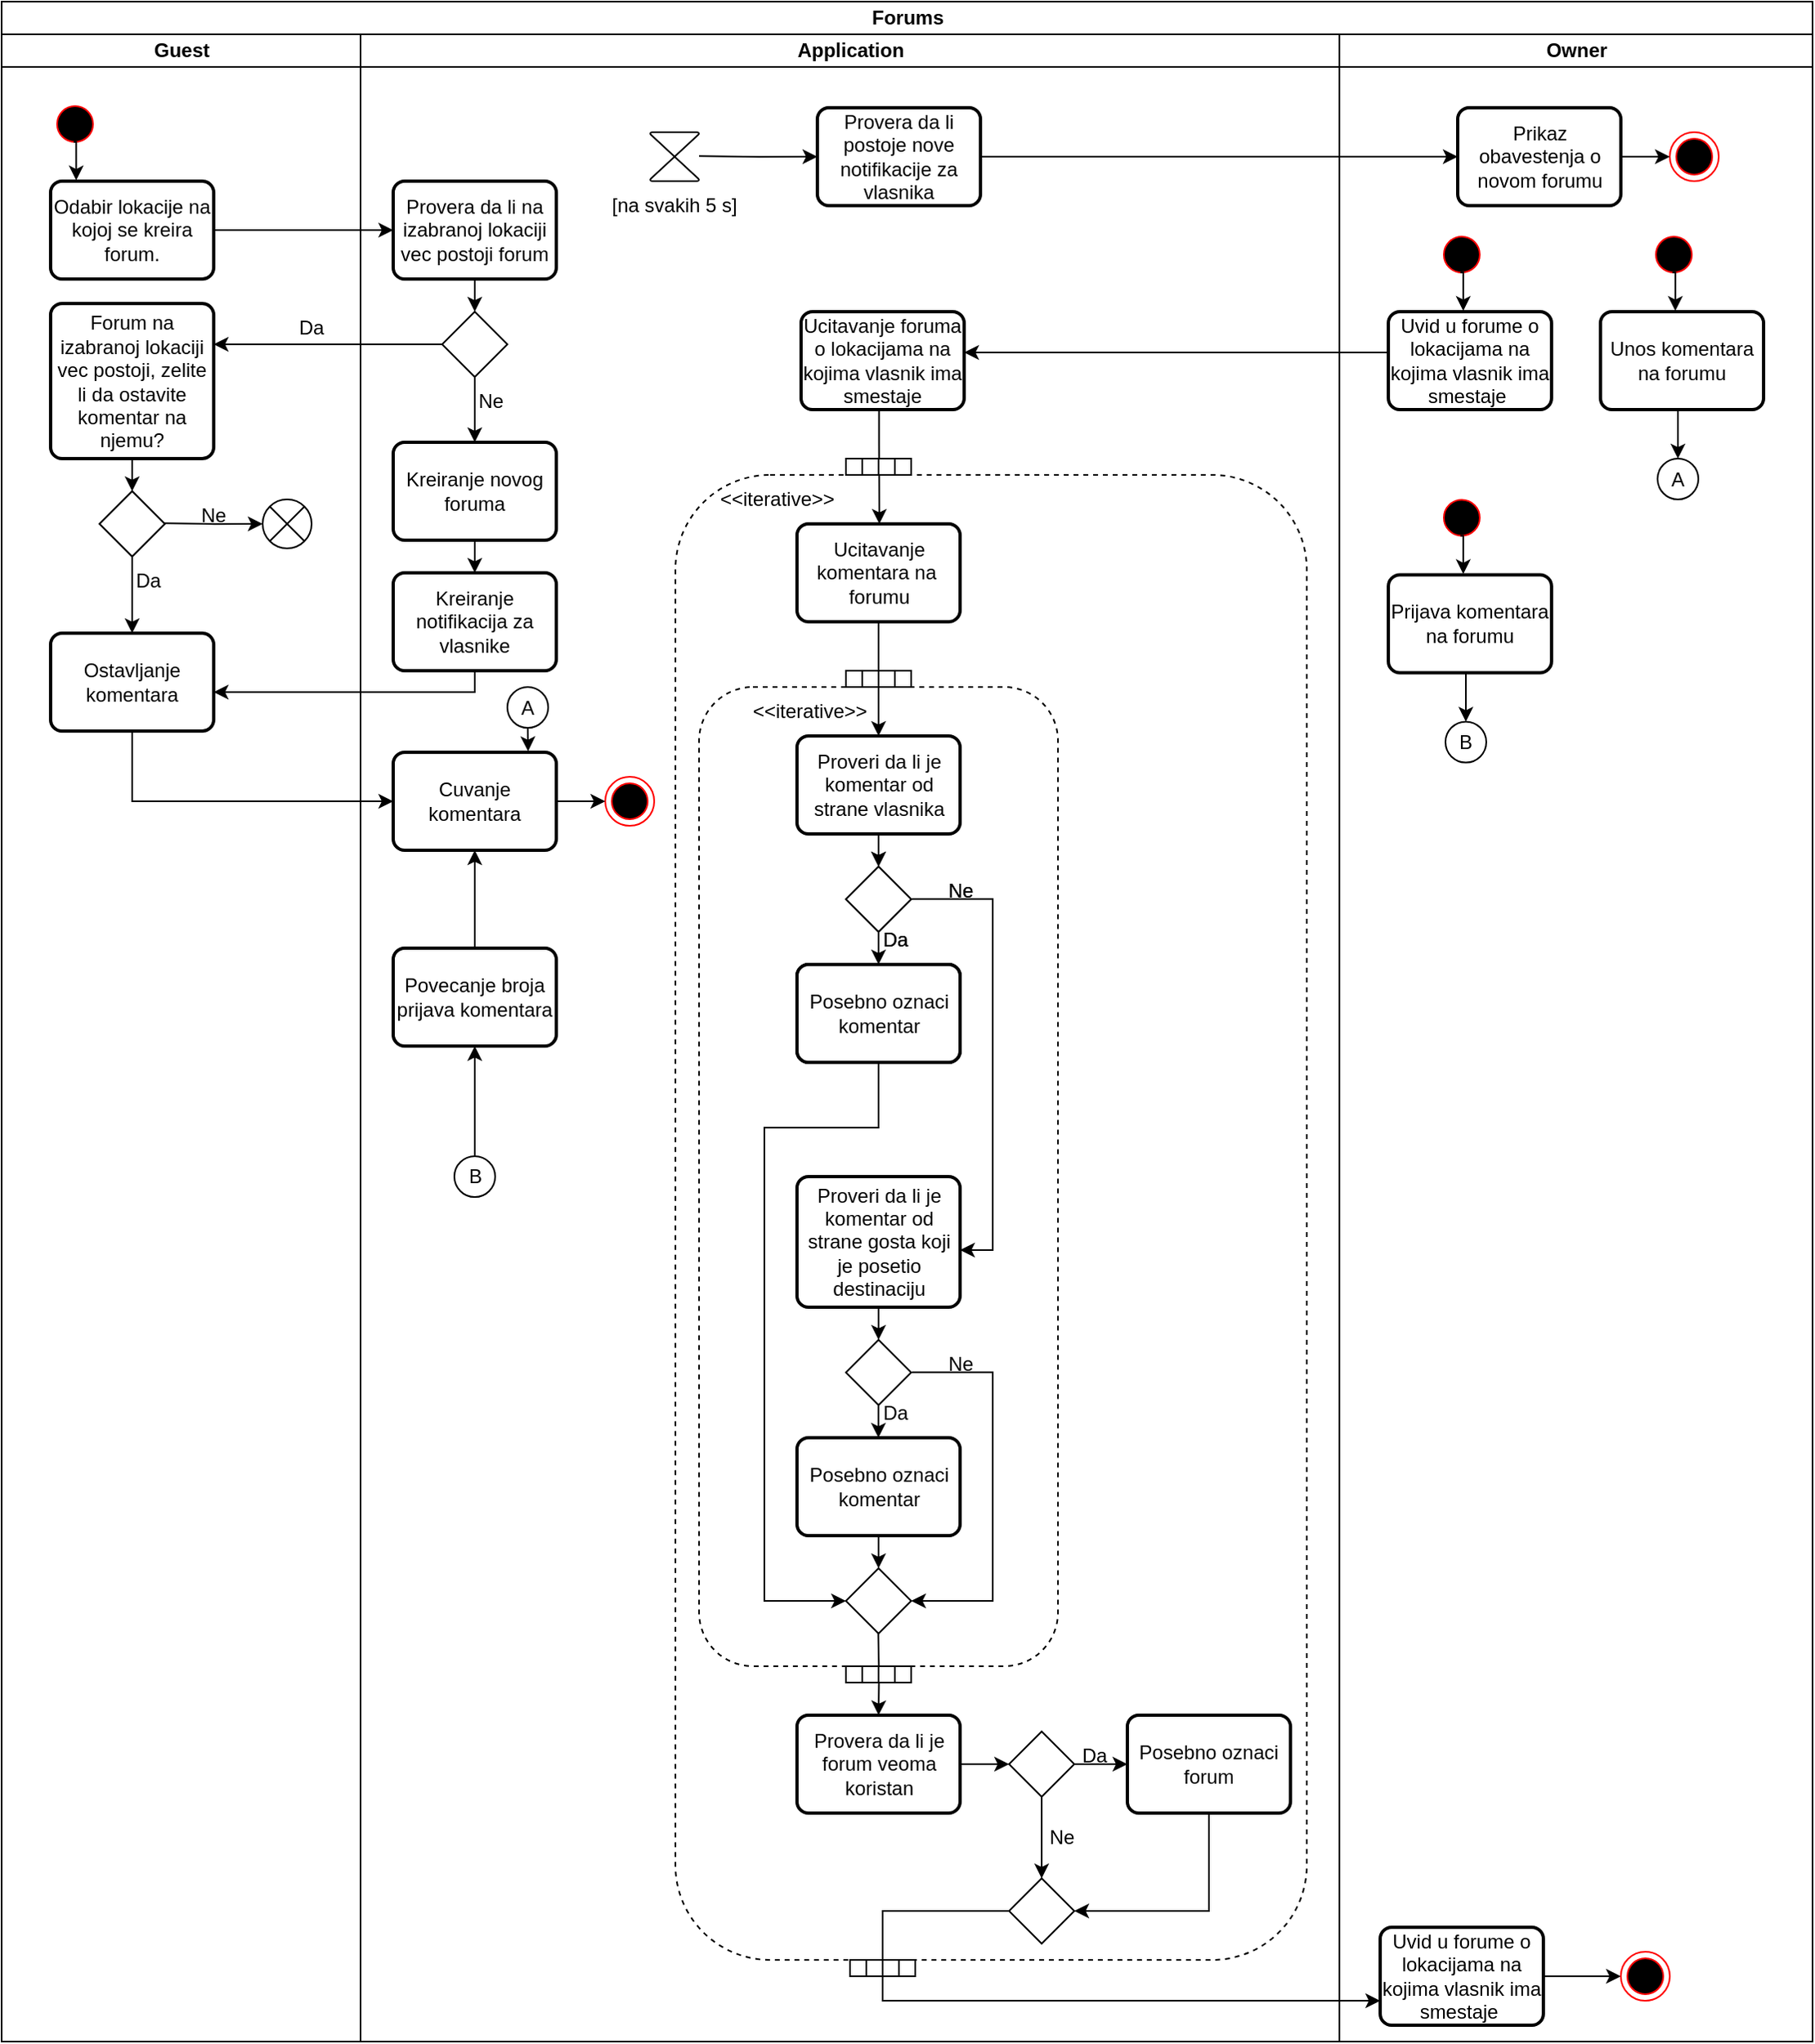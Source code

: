 <mxfile version="21.2.8" type="device">
  <diagram id="prtHgNgQTEPvFCAcTncT" name="Page-1">
    <mxGraphModel dx="1305" dy="2158" grid="1" gridSize="10" guides="1" tooltips="1" connect="1" arrows="1" fold="1" page="1" pageScale="1" pageWidth="827" pageHeight="1169" math="0" shadow="0">
      <root>
        <mxCell id="0" />
        <mxCell id="1" parent="0" />
        <mxCell id="wQNE3chJPY6VE4QEGNj3-3" value="Forums" style="swimlane;childLayout=stackLayout;resizeParent=1;resizeParentMax=0;startSize=20;html=1;" vertex="1" parent="1">
          <mxGeometry x="280" y="-640" width="1110" height="1250" as="geometry" />
        </mxCell>
        <mxCell id="wQNE3chJPY6VE4QEGNj3-4" value="Guest" style="swimlane;startSize=20;html=1;" vertex="1" parent="wQNE3chJPY6VE4QEGNj3-3">
          <mxGeometry y="20" width="220" height="1230" as="geometry" />
        </mxCell>
        <mxCell id="wQNE3chJPY6VE4QEGNj3-7" value="Odabir lokacije na kojoj se kreira forum." style="rounded=1;whiteSpace=wrap;html=1;absoluteArcSize=1;arcSize=14;strokeWidth=2;" vertex="1" parent="wQNE3chJPY6VE4QEGNj3-4">
          <mxGeometry x="30" y="90" width="100" height="60" as="geometry" />
        </mxCell>
        <mxCell id="wQNE3chJPY6VE4QEGNj3-9" value="" style="ellipse;html=1;shape=startState;fillColor=#000000;strokeColor=#ff0000;" vertex="1" parent="wQNE3chJPY6VE4QEGNj3-4">
          <mxGeometry x="30" y="40" width="30" height="30" as="geometry" />
        </mxCell>
        <mxCell id="wQNE3chJPY6VE4QEGNj3-10" value="" style="edgeStyle=orthogonalEdgeStyle;rounded=0;orthogonalLoop=1;jettySize=auto;html=1;endArrow=classic;endFill=1;exitX=0.472;exitY=0.868;exitDx=0;exitDy=0;exitPerimeter=0;entryX=0.157;entryY=-0.008;entryDx=0;entryDy=0;entryPerimeter=0;" edge="1" parent="wQNE3chJPY6VE4QEGNj3-4" source="wQNE3chJPY6VE4QEGNj3-9" target="wQNE3chJPY6VE4QEGNj3-7">
          <mxGeometry relative="1" as="geometry">
            <mxPoint x="50" y="69.53" as="sourcePoint" />
            <mxPoint x="-50" y="-30.47" as="targetPoint" />
          </mxGeometry>
        </mxCell>
        <mxCell id="wQNE3chJPY6VE4QEGNj3-11" value="Ostavljanje komentara" style="rounded=1;whiteSpace=wrap;html=1;absoluteArcSize=1;arcSize=14;strokeWidth=2;" vertex="1" parent="wQNE3chJPY6VE4QEGNj3-4">
          <mxGeometry x="30" y="367" width="100" height="60" as="geometry" />
        </mxCell>
        <mxCell id="wQNE3chJPY6VE4QEGNj3-19" value="Forum na izabranoj lokaciji vec postoji, zelite li da ostavite komentar na njemu?" style="rounded=1;whiteSpace=wrap;html=1;absoluteArcSize=1;arcSize=14;strokeWidth=2;" vertex="1" parent="wQNE3chJPY6VE4QEGNj3-4">
          <mxGeometry x="30" y="165" width="100" height="95" as="geometry" />
        </mxCell>
        <mxCell id="wQNE3chJPY6VE4QEGNj3-20" value="Da" style="text;html=1;strokeColor=none;fillColor=none;align=center;verticalAlign=middle;whiteSpace=wrap;rounded=0;" vertex="1" parent="wQNE3chJPY6VE4QEGNj3-4">
          <mxGeometry x="160" y="165" width="60" height="30" as="geometry" />
        </mxCell>
        <mxCell id="wQNE3chJPY6VE4QEGNj3-21" value="" style="edgeStyle=orthogonalEdgeStyle;rounded=0;orthogonalLoop=1;jettySize=auto;html=1;endArrow=classic;endFill=1;exitX=0.5;exitY=1;exitDx=0;exitDy=0;" edge="1" parent="wQNE3chJPY6VE4QEGNj3-4" source="wQNE3chJPY6VE4QEGNj3-15">
          <mxGeometry relative="1" as="geometry">
            <mxPoint x="290" y="40" as="sourcePoint" />
            <mxPoint x="130" y="190" as="targetPoint" />
            <Array as="points" />
          </mxGeometry>
        </mxCell>
        <mxCell id="wQNE3chJPY6VE4QEGNj3-22" value="" style="rhombus;whiteSpace=wrap;html=1;fontFamily=Helvetica;fontSize=12;fontColor=#000000;align=center;rotation=90;" vertex="1" parent="wQNE3chJPY6VE4QEGNj3-4">
          <mxGeometry x="60" y="280" width="40" height="40" as="geometry" />
        </mxCell>
        <mxCell id="wQNE3chJPY6VE4QEGNj3-23" value="" style="rhombus;whiteSpace=wrap;html=1;fontFamily=Helvetica;fontSize=12;fontColor=#000000;align=center;rotation=90;" vertex="1" parent="wQNE3chJPY6VE4QEGNj3-4">
          <mxGeometry x="60" y="280" width="40" height="40" as="geometry" />
        </mxCell>
        <mxCell id="wQNE3chJPY6VE4QEGNj3-24" value="" style="edgeStyle=orthogonalEdgeStyle;rounded=0;orthogonalLoop=1;jettySize=auto;html=1;endArrow=classic;endFill=1;entryX=0;entryY=0.5;entryDx=0;entryDy=0;exitX=0.5;exitY=1;exitDx=0;exitDy=0;" edge="1" parent="wQNE3chJPY6VE4QEGNj3-4">
          <mxGeometry relative="1" as="geometry">
            <mxPoint x="80" y="260" as="sourcePoint" />
            <mxPoint x="80" y="280" as="targetPoint" />
          </mxGeometry>
        </mxCell>
        <mxCell id="wQNE3chJPY6VE4QEGNj3-27" value="" style="edgeStyle=orthogonalEdgeStyle;rounded=0;orthogonalLoop=1;jettySize=auto;html=1;endArrow=classic;endFill=1;exitX=1;exitY=0.5;exitDx=0;exitDy=0;entryX=0.5;entryY=0;entryDx=0;entryDy=0;" edge="1" parent="wQNE3chJPY6VE4QEGNj3-4" source="wQNE3chJPY6VE4QEGNj3-23" target="wQNE3chJPY6VE4QEGNj3-11">
          <mxGeometry relative="1" as="geometry">
            <mxPoint x="90" y="270" as="sourcePoint" />
            <mxPoint x="90" y="330" as="targetPoint" />
            <Array as="points" />
          </mxGeometry>
        </mxCell>
        <mxCell id="wQNE3chJPY6VE4QEGNj3-28" value="Da" style="text;html=1;strokeColor=none;fillColor=none;align=center;verticalAlign=middle;whiteSpace=wrap;rounded=0;" vertex="1" parent="wQNE3chJPY6VE4QEGNj3-4">
          <mxGeometry x="60" y="320" width="60" height="30" as="geometry" />
        </mxCell>
        <mxCell id="wQNE3chJPY6VE4QEGNj3-29" value="" style="edgeStyle=orthogonalEdgeStyle;rounded=0;orthogonalLoop=1;jettySize=auto;html=1;endArrow=classic;endFill=1;exitX=1;exitY=0.5;exitDx=0;exitDy=0;" edge="1" parent="wQNE3chJPY6VE4QEGNj3-4">
          <mxGeometry relative="1" as="geometry">
            <mxPoint x="100" y="299.57" as="sourcePoint" />
            <mxPoint x="160" y="300" as="targetPoint" />
          </mxGeometry>
        </mxCell>
        <mxCell id="wQNE3chJPY6VE4QEGNj3-30" value="" style="shape=sumEllipse;perimeter=ellipsePerimeter;whiteSpace=wrap;html=1;backgroundOutline=1;" vertex="1" parent="wQNE3chJPY6VE4QEGNj3-4">
          <mxGeometry x="160" y="285" width="30" height="30" as="geometry" />
        </mxCell>
        <mxCell id="wQNE3chJPY6VE4QEGNj3-31" value="Ne" style="text;html=1;strokeColor=none;fillColor=none;align=center;verticalAlign=middle;whiteSpace=wrap;rounded=0;" vertex="1" parent="wQNE3chJPY6VE4QEGNj3-4">
          <mxGeometry x="100" y="280" width="60" height="30" as="geometry" />
        </mxCell>
        <mxCell id="wQNE3chJPY6VE4QEGNj3-45" value="" style="edgeStyle=orthogonalEdgeStyle;rounded=0;orthogonalLoop=1;jettySize=auto;html=1;endArrow=classic;endFill=1;exitX=1;exitY=0.5;exitDx=0;exitDy=0;entryX=0;entryY=0.5;entryDx=0;entryDy=0;" edge="1" parent="wQNE3chJPY6VE4QEGNj3-4" target="wQNE3chJPY6VE4QEGNj3-40">
          <mxGeometry relative="1" as="geometry">
            <mxPoint x="80" y="427" as="sourcePoint" />
            <mxPoint x="-80" y="620" as="targetPoint" />
            <Array as="points">
              <mxPoint x="80" y="470" />
            </Array>
          </mxGeometry>
        </mxCell>
        <mxCell id="wQNE3chJPY6VE4QEGNj3-17" value="" style="edgeStyle=orthogonalEdgeStyle;rounded=0;orthogonalLoop=1;jettySize=auto;html=1;endArrow=classic;endFill=1;exitX=1;exitY=0.5;exitDx=0;exitDy=0;entryX=1;entryY=0.602;entryDx=0;entryDy=0;entryPerimeter=0;" edge="1" parent="wQNE3chJPY6VE4QEGNj3-3" source="wQNE3chJPY6VE4QEGNj3-15" target="wQNE3chJPY6VE4QEGNj3-11">
          <mxGeometry relative="1" as="geometry">
            <mxPoint x="290" y="262.0" as="sourcePoint" />
            <mxPoint x="290" y="427" as="targetPoint" />
            <Array as="points">
              <mxPoint x="290" y="423" />
            </Array>
          </mxGeometry>
        </mxCell>
        <mxCell id="wQNE3chJPY6VE4QEGNj3-5" value="Application" style="swimlane;startSize=20;html=1;" vertex="1" parent="wQNE3chJPY6VE4QEGNj3-3">
          <mxGeometry x="220" y="20" width="600" height="1230" as="geometry" />
        </mxCell>
        <mxCell id="wQNE3chJPY6VE4QEGNj3-94" value="" style="rounded=1;whiteSpace=wrap;html=1;dashed=1;" vertex="1" parent="wQNE3chJPY6VE4QEGNj3-5">
          <mxGeometry x="207.5" y="400" width="220" height="600" as="geometry" />
        </mxCell>
        <mxCell id="wQNE3chJPY6VE4QEGNj3-203" value="" style="rounded=1;whiteSpace=wrap;html=1;dashed=1;glass=0;fillColor=none;" vertex="1" parent="wQNE3chJPY6VE4QEGNj3-5">
          <mxGeometry x="193" y="270" width="387" height="910" as="geometry" />
        </mxCell>
        <mxCell id="wQNE3chJPY6VE4QEGNj3-13" value="Provera da li na izabranoj lokaciji vec postoji forum" style="rounded=1;whiteSpace=wrap;html=1;absoluteArcSize=1;arcSize=14;strokeWidth=2;" vertex="1" parent="wQNE3chJPY6VE4QEGNj3-5">
          <mxGeometry x="20" y="90" width="100" height="60" as="geometry" />
        </mxCell>
        <mxCell id="wQNE3chJPY6VE4QEGNj3-15" value="" style="rhombus;whiteSpace=wrap;html=1;fontFamily=Helvetica;fontSize=12;fontColor=#000000;align=center;rotation=90;" vertex="1" parent="wQNE3chJPY6VE4QEGNj3-5">
          <mxGeometry x="50" y="170" width="40" height="40" as="geometry" />
        </mxCell>
        <mxCell id="wQNE3chJPY6VE4QEGNj3-16" value="" style="edgeStyle=orthogonalEdgeStyle;rounded=0;orthogonalLoop=1;jettySize=auto;html=1;endArrow=classic;endFill=1;entryX=0;entryY=0.5;entryDx=0;entryDy=0;exitX=0.5;exitY=1;exitDx=0;exitDy=0;" edge="1" parent="wQNE3chJPY6VE4QEGNj3-5" source="wQNE3chJPY6VE4QEGNj3-13">
          <mxGeometry relative="1" as="geometry">
            <mxPoint x="-30" y="170" as="sourcePoint" />
            <mxPoint x="70" y="170" as="targetPoint" />
          </mxGeometry>
        </mxCell>
        <mxCell id="wQNE3chJPY6VE4QEGNj3-32" value="Kreiranje novog foruma" style="rounded=1;whiteSpace=wrap;html=1;absoluteArcSize=1;arcSize=14;strokeWidth=2;" vertex="1" parent="wQNE3chJPY6VE4QEGNj3-5">
          <mxGeometry x="20" y="250" width="100" height="60" as="geometry" />
        </mxCell>
        <mxCell id="wQNE3chJPY6VE4QEGNj3-33" value="" style="edgeStyle=orthogonalEdgeStyle;rounded=0;orthogonalLoop=1;jettySize=auto;html=1;endArrow=classic;endFill=1;entryX=0.5;entryY=0;entryDx=0;entryDy=0;exitX=1;exitY=0.5;exitDx=0;exitDy=0;" edge="1" parent="wQNE3chJPY6VE4QEGNj3-5" source="wQNE3chJPY6VE4QEGNj3-15" target="wQNE3chJPY6VE4QEGNj3-32">
          <mxGeometry relative="1" as="geometry">
            <mxPoint x="80" y="160" as="sourcePoint" />
            <mxPoint x="80" y="180" as="targetPoint" />
          </mxGeometry>
        </mxCell>
        <mxCell id="wQNE3chJPY6VE4QEGNj3-18" value="Ne" style="text;html=1;strokeColor=none;fillColor=none;align=center;verticalAlign=middle;whiteSpace=wrap;rounded=0;" vertex="1" parent="wQNE3chJPY6VE4QEGNj3-5">
          <mxGeometry x="50" y="210" width="60" height="30" as="geometry" />
        </mxCell>
        <mxCell id="wQNE3chJPY6VE4QEGNj3-36" value="Kreiranje notifikacija za vlasnike" style="rounded=1;whiteSpace=wrap;html=1;absoluteArcSize=1;arcSize=14;strokeWidth=2;" vertex="1" parent="wQNE3chJPY6VE4QEGNj3-5">
          <mxGeometry x="20" y="330" width="100" height="60" as="geometry" />
        </mxCell>
        <mxCell id="wQNE3chJPY6VE4QEGNj3-37" value="" style="edgeStyle=orthogonalEdgeStyle;rounded=0;orthogonalLoop=1;jettySize=auto;html=1;endArrow=classic;endFill=1;entryX=0.5;entryY=0;entryDx=0;entryDy=0;" edge="1" parent="wQNE3chJPY6VE4QEGNj3-5" target="wQNE3chJPY6VE4QEGNj3-36">
          <mxGeometry relative="1" as="geometry">
            <mxPoint x="70" y="311" as="sourcePoint" />
            <mxPoint x="80" y="260" as="targetPoint" />
          </mxGeometry>
        </mxCell>
        <mxCell id="wQNE3chJPY6VE4QEGNj3-40" value="Cuvanje komentara" style="rounded=1;whiteSpace=wrap;html=1;absoluteArcSize=1;arcSize=14;strokeWidth=2;" vertex="1" parent="wQNE3chJPY6VE4QEGNj3-5">
          <mxGeometry x="20" y="440" width="100" height="60" as="geometry" />
        </mxCell>
        <mxCell id="wQNE3chJPY6VE4QEGNj3-46" value="" style="ellipse;html=1;shape=endState;fillColor=#000000;strokeColor=#ff0000;" vertex="1" parent="wQNE3chJPY6VE4QEGNj3-5">
          <mxGeometry x="150" y="455" width="30" height="30" as="geometry" />
        </mxCell>
        <mxCell id="wQNE3chJPY6VE4QEGNj3-47" value="" style="edgeStyle=orthogonalEdgeStyle;rounded=0;orthogonalLoop=1;jettySize=auto;html=1;endArrow=classic;endFill=1;entryX=0;entryY=0.5;entryDx=0;entryDy=0;" edge="1" parent="wQNE3chJPY6VE4QEGNj3-5">
          <mxGeometry relative="1" as="geometry">
            <mxPoint x="120" y="470" as="sourcePoint" />
            <mxPoint x="150" y="469.55" as="targetPoint" />
          </mxGeometry>
        </mxCell>
        <mxCell id="wQNE3chJPY6VE4QEGNj3-48" value="" style="verticalLabelPosition=bottom;verticalAlign=top;html=1;shape=mxgraph.flowchart.collate;" vertex="1" parent="wQNE3chJPY6VE4QEGNj3-5">
          <mxGeometry x="177.5" y="60" width="30" height="30" as="geometry" />
        </mxCell>
        <mxCell id="wQNE3chJPY6VE4QEGNj3-49" value="[na svakih 5 s]" style="text;html=1;strokeColor=none;fillColor=none;align=center;verticalAlign=middle;whiteSpace=wrap;rounded=0;" vertex="1" parent="wQNE3chJPY6VE4QEGNj3-5">
          <mxGeometry x="150" y="90" width="85" height="30" as="geometry" />
        </mxCell>
        <mxCell id="wQNE3chJPY6VE4QEGNj3-50" value="" style="edgeStyle=orthogonalEdgeStyle;rounded=0;orthogonalLoop=1;jettySize=auto;html=1;endArrow=classic;endFill=1;exitX=1;exitY=0.5;exitDx=0;exitDy=0;" edge="1" parent="wQNE3chJPY6VE4QEGNj3-5">
          <mxGeometry relative="1" as="geometry">
            <mxPoint x="207.5" y="74.62" as="sourcePoint" />
            <mxPoint x="280" y="75" as="targetPoint" />
          </mxGeometry>
        </mxCell>
        <mxCell id="wQNE3chJPY6VE4QEGNj3-51" value="Provera da li postoje nove notifikacije za vlasnika" style="rounded=1;whiteSpace=wrap;html=1;absoluteArcSize=1;arcSize=14;strokeWidth=2;" vertex="1" parent="wQNE3chJPY6VE4QEGNj3-5">
          <mxGeometry x="280" y="45" width="100" height="60" as="geometry" />
        </mxCell>
        <mxCell id="wQNE3chJPY6VE4QEGNj3-59" value="Ucitavanje foruma o lokacijama na kojima vlasnik ima smestaje" style="rounded=1;whiteSpace=wrap;html=1;absoluteArcSize=1;arcSize=14;strokeWidth=2;" vertex="1" parent="wQNE3chJPY6VE4QEGNj3-5">
          <mxGeometry x="270" y="170" width="100" height="60" as="geometry" />
        </mxCell>
        <mxCell id="wQNE3chJPY6VE4QEGNj3-60" value="" style="edgeStyle=orthogonalEdgeStyle;rounded=0;orthogonalLoop=1;jettySize=auto;html=1;endArrow=classic;endFill=1;exitX=-0.003;exitY=0.416;exitDx=0;exitDy=0;exitPerimeter=0;" edge="1" parent="wQNE3chJPY6VE4QEGNj3-5" source="wQNE3chJPY6VE4QEGNj3-56">
          <mxGeometry relative="1" as="geometry">
            <mxPoint x="460" y="195" as="sourcePoint" />
            <mxPoint x="370" y="195" as="targetPoint" />
            <Array as="points" />
          </mxGeometry>
        </mxCell>
        <mxCell id="wQNE3chJPY6VE4QEGNj3-63" value="Ucitavanje komentara na&amp;nbsp; forumu" style="rounded=1;whiteSpace=wrap;html=1;absoluteArcSize=1;arcSize=14;strokeWidth=2;" vertex="1" parent="wQNE3chJPY6VE4QEGNj3-5">
          <mxGeometry x="267.5" y="300" width="100" height="60" as="geometry" />
        </mxCell>
        <mxCell id="wQNE3chJPY6VE4QEGNj3-89" value="" style="whiteSpace=wrap;html=1;aspect=fixed;imageWidth=24;" vertex="1" parent="wQNE3chJPY6VE4QEGNj3-5">
          <mxGeometry x="297.5" y="390" width="10" height="10" as="geometry" />
        </mxCell>
        <mxCell id="wQNE3chJPY6VE4QEGNj3-90" value="" style="whiteSpace=wrap;html=1;aspect=fixed;imageWidth=24;" vertex="1" parent="wQNE3chJPY6VE4QEGNj3-5">
          <mxGeometry x="307.5" y="390" width="10" height="10" as="geometry" />
        </mxCell>
        <mxCell id="wQNE3chJPY6VE4QEGNj3-91" value="" style="whiteSpace=wrap;html=1;aspect=fixed;imageWidth=24;" vertex="1" parent="wQNE3chJPY6VE4QEGNj3-5">
          <mxGeometry x="317.5" y="390" width="10" height="10" as="geometry" />
        </mxCell>
        <mxCell id="wQNE3chJPY6VE4QEGNj3-92" value="" style="whiteSpace=wrap;html=1;aspect=fixed;imageWidth=24;" vertex="1" parent="wQNE3chJPY6VE4QEGNj3-5">
          <mxGeometry x="327.5" y="390" width="10" height="10" as="geometry" />
        </mxCell>
        <mxCell id="wQNE3chJPY6VE4QEGNj3-96" value="" style="edgeStyle=orthogonalEdgeStyle;rounded=0;orthogonalLoop=1;jettySize=auto;html=1;endArrow=classic;endFill=1;exitX=0.5;exitY=1;exitDx=0;exitDy=0;" edge="1" parent="wQNE3chJPY6VE4QEGNj3-5" source="wQNE3chJPY6VE4QEGNj3-63">
          <mxGeometry relative="1" as="geometry">
            <mxPoint x="317.4" y="400" as="sourcePoint" />
            <mxPoint x="317.52" y="430" as="targetPoint" />
            <Array as="points" />
          </mxGeometry>
        </mxCell>
        <mxCell id="wQNE3chJPY6VE4QEGNj3-97" value="&amp;lt;&amp;lt;iterative&amp;gt;&amp;gt;" style="text;html=1;strokeColor=none;fillColor=none;align=center;verticalAlign=middle;whiteSpace=wrap;rounded=0;" vertex="1" parent="wQNE3chJPY6VE4QEGNj3-5">
          <mxGeometry x="232.5" y="400" width="85" height="30" as="geometry" />
        </mxCell>
        <mxCell id="wQNE3chJPY6VE4QEGNj3-98" value="Proveri da li je komentar od strane vlasnika" style="rounded=1;whiteSpace=wrap;html=1;absoluteArcSize=1;arcSize=14;strokeWidth=2;" vertex="1" parent="wQNE3chJPY6VE4QEGNj3-5">
          <mxGeometry x="267.5" y="430" width="100" height="60" as="geometry" />
        </mxCell>
        <mxCell id="wQNE3chJPY6VE4QEGNj3-99" value="" style="rhombus;whiteSpace=wrap;html=1;fontFamily=Helvetica;fontSize=12;fontColor=#000000;align=center;rotation=90;" vertex="1" parent="wQNE3chJPY6VE4QEGNj3-5">
          <mxGeometry x="297.5" y="510" width="40" height="40" as="geometry" />
        </mxCell>
        <mxCell id="wQNE3chJPY6VE4QEGNj3-100" value="" style="edgeStyle=orthogonalEdgeStyle;rounded=0;orthogonalLoop=1;jettySize=auto;html=1;endArrow=classic;endFill=1;entryX=0;entryY=0.5;entryDx=0;entryDy=0;exitX=0.5;exitY=1;exitDx=0;exitDy=0;" edge="1" parent="wQNE3chJPY6VE4QEGNj3-5" source="wQNE3chJPY6VE4QEGNj3-98">
          <mxGeometry relative="1" as="geometry">
            <mxPoint x="217.5" y="510" as="sourcePoint" />
            <mxPoint x="317.5" y="510" as="targetPoint" />
          </mxGeometry>
        </mxCell>
        <mxCell id="wQNE3chJPY6VE4QEGNj3-101" value="Posebno oznaci komentar" style="rounded=1;whiteSpace=wrap;html=1;absoluteArcSize=1;arcSize=14;strokeWidth=2;" vertex="1" parent="wQNE3chJPY6VE4QEGNj3-5">
          <mxGeometry x="267.5" y="570" width="100" height="60" as="geometry" />
        </mxCell>
        <mxCell id="wQNE3chJPY6VE4QEGNj3-103" value="" style="edgeStyle=orthogonalEdgeStyle;rounded=0;orthogonalLoop=1;jettySize=auto;html=1;endArrow=classic;endFill=1;entryX=0.5;entryY=1;entryDx=0;entryDy=0;exitX=0.5;exitY=1;exitDx=0;exitDy=0;" edge="1" parent="wQNE3chJPY6VE4QEGNj3-5" source="wQNE3chJPY6VE4QEGNj3-101" target="wQNE3chJPY6VE4QEGNj3-196">
          <mxGeometry relative="1" as="geometry">
            <mxPoint x="217.5" y="650" as="sourcePoint" />
            <mxPoint x="317.5" y="650" as="targetPoint" />
            <Array as="points">
              <mxPoint x="317.5" y="670" />
              <mxPoint x="247.5" y="670" />
              <mxPoint x="247.5" y="960" />
            </Array>
          </mxGeometry>
        </mxCell>
        <mxCell id="wQNE3chJPY6VE4QEGNj3-104" value="" style="edgeStyle=orthogonalEdgeStyle;rounded=0;orthogonalLoop=1;jettySize=auto;html=1;endArrow=classic;endFill=1;exitX=0.5;exitY=1;exitDx=0;exitDy=0;" edge="1" parent="wQNE3chJPY6VE4QEGNj3-5">
          <mxGeometry relative="1" as="geometry">
            <mxPoint x="317.5" y="550" as="sourcePoint" />
            <mxPoint x="317.5" y="570" as="targetPoint" />
            <Array as="points">
              <mxPoint x="317.5" y="550" />
              <mxPoint x="317.5" y="550" />
            </Array>
          </mxGeometry>
        </mxCell>
        <mxCell id="wQNE3chJPY6VE4QEGNj3-105" value="Da" style="text;html=1;strokeColor=none;fillColor=none;align=center;verticalAlign=middle;whiteSpace=wrap;rounded=0;" vertex="1" parent="wQNE3chJPY6VE4QEGNj3-5">
          <mxGeometry x="297.5" y="540" width="60" height="30" as="geometry" />
        </mxCell>
        <mxCell id="wQNE3chJPY6VE4QEGNj3-107" value="Ne" style="text;html=1;strokeColor=none;fillColor=none;align=center;verticalAlign=middle;whiteSpace=wrap;rounded=0;" vertex="1" parent="wQNE3chJPY6VE4QEGNj3-5">
          <mxGeometry x="337.5" y="510" width="60" height="30" as="geometry" />
        </mxCell>
        <mxCell id="wQNE3chJPY6VE4QEGNj3-180" value="" style="edgeStyle=orthogonalEdgeStyle;rounded=0;orthogonalLoop=1;jettySize=auto;html=1;endArrow=classic;endFill=1;entryX=0;entryY=0.5;entryDx=0;entryDy=0;exitX=0.5;exitY=1;exitDx=0;exitDy=0;" edge="1" parent="wQNE3chJPY6VE4QEGNj3-5">
          <mxGeometry relative="1" as="geometry">
            <mxPoint x="317.5" y="490" as="sourcePoint" />
            <mxPoint x="317.5" y="510" as="targetPoint" />
          </mxGeometry>
        </mxCell>
        <mxCell id="wQNE3chJPY6VE4QEGNj3-181" value="" style="rhombus;whiteSpace=wrap;html=1;fontFamily=Helvetica;fontSize=12;fontColor=#000000;align=center;rotation=90;" vertex="1" parent="wQNE3chJPY6VE4QEGNj3-5">
          <mxGeometry x="297.5" y="510" width="40" height="40" as="geometry" />
        </mxCell>
        <mxCell id="wQNE3chJPY6VE4QEGNj3-182" value="" style="edgeStyle=orthogonalEdgeStyle;rounded=0;orthogonalLoop=1;jettySize=auto;html=1;endArrow=classic;endFill=1;exitX=0.008;exitY=0.662;exitDx=0;exitDy=0;exitPerimeter=0;" edge="1" source="wQNE3chJPY6VE4QEGNj3-184" target="wQNE3chJPY6VE4QEGNj3-197" parent="wQNE3chJPY6VE4QEGNj3-5">
          <mxGeometry relative="1" as="geometry">
            <mxPoint x="347.5" y="539.7" as="sourcePoint" />
            <mxPoint x="467.5" y="600" as="targetPoint" />
            <Array as="points">
              <mxPoint x="387.5" y="530" />
              <mxPoint x="387.5" y="745" />
            </Array>
          </mxGeometry>
        </mxCell>
        <mxCell id="wQNE3chJPY6VE4QEGNj3-183" value="Da" style="text;html=1;strokeColor=none;fillColor=none;align=center;verticalAlign=middle;whiteSpace=wrap;rounded=0;" vertex="1" parent="wQNE3chJPY6VE4QEGNj3-5">
          <mxGeometry x="297.5" y="540" width="60" height="30" as="geometry" />
        </mxCell>
        <mxCell id="wQNE3chJPY6VE4QEGNj3-184" value="Ne" style="text;html=1;strokeColor=none;fillColor=none;align=center;verticalAlign=middle;whiteSpace=wrap;rounded=0;" vertex="1" parent="wQNE3chJPY6VE4QEGNj3-5">
          <mxGeometry x="337.5" y="510" width="60" height="30" as="geometry" />
        </mxCell>
        <mxCell id="wQNE3chJPY6VE4QEGNj3-185" value="Posebno oznaci komentar" style="rounded=1;whiteSpace=wrap;html=1;absoluteArcSize=1;arcSize=14;strokeWidth=2;" vertex="1" parent="wQNE3chJPY6VE4QEGNj3-5">
          <mxGeometry x="267.5" y="570" width="100" height="60" as="geometry" />
        </mxCell>
        <mxCell id="wQNE3chJPY6VE4QEGNj3-188" value="" style="edgeStyle=orthogonalEdgeStyle;rounded=0;orthogonalLoop=1;jettySize=auto;html=1;endArrow=classic;endFill=1;exitX=0.5;exitY=1;exitDx=0;exitDy=0;" edge="1" parent="wQNE3chJPY6VE4QEGNj3-5">
          <mxGeometry relative="1" as="geometry">
            <mxPoint x="317.33" y="980" as="sourcePoint" />
            <mxPoint x="317.5" y="1030" as="targetPoint" />
          </mxGeometry>
        </mxCell>
        <mxCell id="wQNE3chJPY6VE4QEGNj3-189" value="" style="edgeStyle=orthogonalEdgeStyle;rounded=0;orthogonalLoop=1;jettySize=auto;html=1;endArrow=classic;endFill=1;entryX=0;entryY=0.5;entryDx=0;entryDy=0;exitX=0.5;exitY=1;exitDx=0;exitDy=0;" edge="1" parent="wQNE3chJPY6VE4QEGNj3-5">
          <mxGeometry relative="1" as="geometry">
            <mxPoint x="317.5" y="780" as="sourcePoint" />
            <mxPoint x="317.5" y="800" as="targetPoint" />
          </mxGeometry>
        </mxCell>
        <mxCell id="wQNE3chJPY6VE4QEGNj3-190" value="" style="rhombus;whiteSpace=wrap;html=1;fontFamily=Helvetica;fontSize=12;fontColor=#000000;align=center;rotation=90;" vertex="1" parent="wQNE3chJPY6VE4QEGNj3-5">
          <mxGeometry x="297.5" y="800" width="40" height="40" as="geometry" />
        </mxCell>
        <mxCell id="wQNE3chJPY6VE4QEGNj3-192" value="Da" style="text;html=1;strokeColor=none;fillColor=none;align=center;verticalAlign=middle;whiteSpace=wrap;rounded=0;" vertex="1" parent="wQNE3chJPY6VE4QEGNj3-5">
          <mxGeometry x="297.5" y="830" width="60" height="30" as="geometry" />
        </mxCell>
        <mxCell id="wQNE3chJPY6VE4QEGNj3-193" value="Ne" style="text;html=1;strokeColor=none;fillColor=none;align=center;verticalAlign=middle;whiteSpace=wrap;rounded=0;" vertex="1" parent="wQNE3chJPY6VE4QEGNj3-5">
          <mxGeometry x="337.5" y="800" width="60" height="30" as="geometry" />
        </mxCell>
        <mxCell id="wQNE3chJPY6VE4QEGNj3-194" value="Posebno oznaci komentar" style="rounded=1;whiteSpace=wrap;html=1;absoluteArcSize=1;arcSize=14;strokeWidth=2;" vertex="1" parent="wQNE3chJPY6VE4QEGNj3-5">
          <mxGeometry x="267.5" y="860" width="100" height="60" as="geometry" />
        </mxCell>
        <mxCell id="wQNE3chJPY6VE4QEGNj3-195" value="" style="edgeStyle=orthogonalEdgeStyle;rounded=0;orthogonalLoop=1;jettySize=auto;html=1;endArrow=classic;endFill=1;entryX=0;entryY=0.5;entryDx=0;entryDy=0;exitX=0.5;exitY=1;exitDx=0;exitDy=0;" edge="1" parent="wQNE3chJPY6VE4QEGNj3-5" source="wQNE3chJPY6VE4QEGNj3-194">
          <mxGeometry relative="1" as="geometry">
            <mxPoint x="217.5" y="940" as="sourcePoint" />
            <mxPoint x="317.5" y="940" as="targetPoint" />
          </mxGeometry>
        </mxCell>
        <mxCell id="wQNE3chJPY6VE4QEGNj3-196" value="" style="rhombus;whiteSpace=wrap;html=1;fontFamily=Helvetica;fontSize=12;fontColor=#000000;align=center;rotation=90;" vertex="1" parent="wQNE3chJPY6VE4QEGNj3-5">
          <mxGeometry x="297.5" y="940" width="40" height="40" as="geometry" />
        </mxCell>
        <mxCell id="wQNE3chJPY6VE4QEGNj3-191" value="" style="edgeStyle=orthogonalEdgeStyle;rounded=0;orthogonalLoop=1;jettySize=auto;html=1;endArrow=classic;endFill=1;exitX=0.008;exitY=0.662;exitDx=0;exitDy=0;entryX=0.5;entryY=0;entryDx=0;entryDy=0;exitPerimeter=0;" edge="1" parent="wQNE3chJPY6VE4QEGNj3-5" source="wQNE3chJPY6VE4QEGNj3-193" target="wQNE3chJPY6VE4QEGNj3-196">
          <mxGeometry relative="1" as="geometry">
            <mxPoint x="347.5" y="829.7" as="sourcePoint" />
            <mxPoint x="467.5" y="890" as="targetPoint" />
            <Array as="points">
              <mxPoint x="387.5" y="820" />
              <mxPoint x="387.5" y="960" />
            </Array>
          </mxGeometry>
        </mxCell>
        <mxCell id="wQNE3chJPY6VE4QEGNj3-197" value="Proveri da li je komentar od strane gosta koji je posetio destinaciju" style="rounded=1;whiteSpace=wrap;html=1;absoluteArcSize=1;arcSize=14;strokeWidth=2;" vertex="1" parent="wQNE3chJPY6VE4QEGNj3-5">
          <mxGeometry x="267.5" y="700" width="100" height="80" as="geometry" />
        </mxCell>
        <mxCell id="wQNE3chJPY6VE4QEGNj3-198" value="" style="edgeStyle=orthogonalEdgeStyle;rounded=0;orthogonalLoop=1;jettySize=auto;html=1;endArrow=classic;endFill=1;entryX=0;entryY=0.5;entryDx=0;entryDy=0;exitX=0.5;exitY=1;exitDx=0;exitDy=0;" edge="1" parent="wQNE3chJPY6VE4QEGNj3-5">
          <mxGeometry relative="1" as="geometry">
            <mxPoint x="317.43" y="840" as="sourcePoint" />
            <mxPoint x="317.43" y="860" as="targetPoint" />
          </mxGeometry>
        </mxCell>
        <mxCell id="wQNE3chJPY6VE4QEGNj3-199" value="" style="whiteSpace=wrap;html=1;aspect=fixed;imageWidth=24;" vertex="1" parent="wQNE3chJPY6VE4QEGNj3-5">
          <mxGeometry x="297.5" y="1000" width="10" height="10" as="geometry" />
        </mxCell>
        <mxCell id="wQNE3chJPY6VE4QEGNj3-200" value="" style="whiteSpace=wrap;html=1;aspect=fixed;imageWidth=24;" vertex="1" parent="wQNE3chJPY6VE4QEGNj3-5">
          <mxGeometry x="307.5" y="1000" width="10" height="10" as="geometry" />
        </mxCell>
        <mxCell id="wQNE3chJPY6VE4QEGNj3-201" value="" style="whiteSpace=wrap;html=1;aspect=fixed;imageWidth=24;" vertex="1" parent="wQNE3chJPY6VE4QEGNj3-5">
          <mxGeometry x="317.5" y="1000" width="10" height="10" as="geometry" />
        </mxCell>
        <mxCell id="wQNE3chJPY6VE4QEGNj3-202" value="" style="whiteSpace=wrap;html=1;aspect=fixed;imageWidth=24;" vertex="1" parent="wQNE3chJPY6VE4QEGNj3-5">
          <mxGeometry x="327.5" y="1000" width="10" height="10" as="geometry" />
        </mxCell>
        <mxCell id="wQNE3chJPY6VE4QEGNj3-204" value="" style="edgeStyle=orthogonalEdgeStyle;rounded=0;orthogonalLoop=1;jettySize=auto;html=1;endArrow=classic;endFill=1;exitX=0.478;exitY=0.985;exitDx=0;exitDy=0;exitPerimeter=0;" edge="1" parent="wQNE3chJPY6VE4QEGNj3-5" source="wQNE3chJPY6VE4QEGNj3-59">
          <mxGeometry relative="1" as="geometry">
            <mxPoint x="319.84" y="230" as="sourcePoint" />
            <mxPoint x="318" y="300" as="targetPoint" />
            <Array as="points">
              <mxPoint x="318" y="251" />
              <mxPoint x="318" y="300" />
            </Array>
          </mxGeometry>
        </mxCell>
        <mxCell id="wQNE3chJPY6VE4QEGNj3-205" value="&amp;lt;&amp;lt;iterative&amp;gt;&amp;gt;" style="text;html=1;strokeColor=none;fillColor=none;align=center;verticalAlign=middle;whiteSpace=wrap;rounded=0;" vertex="1" parent="wQNE3chJPY6VE4QEGNj3-5">
          <mxGeometry x="212.5" y="270" width="85" height="30" as="geometry" />
        </mxCell>
        <mxCell id="wQNE3chJPY6VE4QEGNj3-207" value="" style="whiteSpace=wrap;html=1;aspect=fixed;imageWidth=24;" vertex="1" parent="wQNE3chJPY6VE4QEGNj3-5">
          <mxGeometry x="297.5" y="260" width="10" height="10" as="geometry" />
        </mxCell>
        <mxCell id="wQNE3chJPY6VE4QEGNj3-208" value="" style="whiteSpace=wrap;html=1;aspect=fixed;imageWidth=24;" vertex="1" parent="wQNE3chJPY6VE4QEGNj3-5">
          <mxGeometry x="307.5" y="260" width="10" height="10" as="geometry" />
        </mxCell>
        <mxCell id="wQNE3chJPY6VE4QEGNj3-209" value="" style="whiteSpace=wrap;html=1;aspect=fixed;imageWidth=24;" vertex="1" parent="wQNE3chJPY6VE4QEGNj3-5">
          <mxGeometry x="317.5" y="260" width="10" height="10" as="geometry" />
        </mxCell>
        <mxCell id="wQNE3chJPY6VE4QEGNj3-210" value="" style="whiteSpace=wrap;html=1;aspect=fixed;imageWidth=24;" vertex="1" parent="wQNE3chJPY6VE4QEGNj3-5">
          <mxGeometry x="327.5" y="260" width="10" height="10" as="geometry" />
        </mxCell>
        <mxCell id="wQNE3chJPY6VE4QEGNj3-211" value="" style="whiteSpace=wrap;html=1;aspect=fixed;imageWidth=24;" vertex="1" parent="wQNE3chJPY6VE4QEGNj3-5">
          <mxGeometry x="300" y="1180" width="10" height="10" as="geometry" />
        </mxCell>
        <mxCell id="wQNE3chJPY6VE4QEGNj3-220" style="edgeStyle=orthogonalEdgeStyle;rounded=0;orthogonalLoop=1;jettySize=auto;html=1;exitX=1;exitY=0.5;exitDx=0;exitDy=0;entryX=0.5;entryY=1;entryDx=0;entryDy=0;" edge="1" parent="wQNE3chJPY6VE4QEGNj3-5" source="wQNE3chJPY6VE4QEGNj3-216" target="wQNE3chJPY6VE4QEGNj3-219">
          <mxGeometry relative="1" as="geometry" />
        </mxCell>
        <mxCell id="wQNE3chJPY6VE4QEGNj3-216" value="Provera da li je forum veoma koristan" style="rounded=1;whiteSpace=wrap;html=1;absoluteArcSize=1;arcSize=14;strokeWidth=2;" vertex="1" parent="wQNE3chJPY6VE4QEGNj3-5">
          <mxGeometry x="267.5" y="1030" width="100" height="60" as="geometry" />
        </mxCell>
        <mxCell id="wQNE3chJPY6VE4QEGNj3-231" style="edgeStyle=orthogonalEdgeStyle;rounded=0;orthogonalLoop=1;jettySize=auto;html=1;exitX=0.5;exitY=1;exitDx=0;exitDy=0;entryX=0.5;entryY=0;entryDx=0;entryDy=0;" edge="1" parent="wQNE3chJPY6VE4QEGNj3-5" source="wQNE3chJPY6VE4QEGNj3-217" target="wQNE3chJPY6VE4QEGNj3-225">
          <mxGeometry relative="1" as="geometry" />
        </mxCell>
        <mxCell id="wQNE3chJPY6VE4QEGNj3-217" value="Posebno oznaci forum" style="rounded=1;whiteSpace=wrap;html=1;absoluteArcSize=1;arcSize=14;strokeWidth=2;" vertex="1" parent="wQNE3chJPY6VE4QEGNj3-5">
          <mxGeometry x="470" y="1030" width="100" height="60" as="geometry" />
        </mxCell>
        <mxCell id="wQNE3chJPY6VE4QEGNj3-221" style="edgeStyle=orthogonalEdgeStyle;rounded=0;orthogonalLoop=1;jettySize=auto;html=1;exitX=0.5;exitY=0;exitDx=0;exitDy=0;entryX=0;entryY=0.5;entryDx=0;entryDy=0;" edge="1" parent="wQNE3chJPY6VE4QEGNj3-5" source="wQNE3chJPY6VE4QEGNj3-219" target="wQNE3chJPY6VE4QEGNj3-217">
          <mxGeometry relative="1" as="geometry" />
        </mxCell>
        <mxCell id="wQNE3chJPY6VE4QEGNj3-229" style="edgeStyle=orthogonalEdgeStyle;rounded=0;orthogonalLoop=1;jettySize=auto;html=1;exitX=1;exitY=0.5;exitDx=0;exitDy=0;entryX=0;entryY=0.5;entryDx=0;entryDy=0;" edge="1" parent="wQNE3chJPY6VE4QEGNj3-5" source="wQNE3chJPY6VE4QEGNj3-219" target="wQNE3chJPY6VE4QEGNj3-225">
          <mxGeometry relative="1" as="geometry" />
        </mxCell>
        <mxCell id="wQNE3chJPY6VE4QEGNj3-219" value="" style="rhombus;whiteSpace=wrap;html=1;fontFamily=Helvetica;fontSize=12;fontColor=#000000;align=center;rotation=90;" vertex="1" parent="wQNE3chJPY6VE4QEGNj3-5">
          <mxGeometry x="397.5" y="1040" width="40" height="40" as="geometry" />
        </mxCell>
        <mxCell id="wQNE3chJPY6VE4QEGNj3-222" value="Da" style="text;html=1;strokeColor=none;fillColor=none;align=center;verticalAlign=middle;whiteSpace=wrap;rounded=0;" vertex="1" parent="wQNE3chJPY6VE4QEGNj3-5">
          <mxGeometry x="420" y="1040" width="60" height="30" as="geometry" />
        </mxCell>
        <mxCell id="wQNE3chJPY6VE4QEGNj3-225" value="" style="rhombus;whiteSpace=wrap;html=1;fontFamily=Helvetica;fontSize=12;fontColor=#000000;align=center;rotation=90;" vertex="1" parent="wQNE3chJPY6VE4QEGNj3-5">
          <mxGeometry x="397.5" y="1130" width="40" height="40" as="geometry" />
        </mxCell>
        <mxCell id="wQNE3chJPY6VE4QEGNj3-230" value="Ne" style="text;html=1;strokeColor=none;fillColor=none;align=center;verticalAlign=middle;whiteSpace=wrap;rounded=0;" vertex="1" parent="wQNE3chJPY6VE4QEGNj3-5">
          <mxGeometry x="400" y="1090" width="60" height="30" as="geometry" />
        </mxCell>
        <mxCell id="wQNE3chJPY6VE4QEGNj3-236" style="edgeStyle=orthogonalEdgeStyle;rounded=0;orthogonalLoop=1;jettySize=auto;html=1;exitX=0.5;exitY=1;exitDx=0;exitDy=0;exitPerimeter=0;entryX=0.827;entryY=-0.011;entryDx=0;entryDy=0;entryPerimeter=0;" edge="1" parent="wQNE3chJPY6VE4QEGNj3-5" source="wQNE3chJPY6VE4QEGNj3-41" target="wQNE3chJPY6VE4QEGNj3-40">
          <mxGeometry relative="1" as="geometry" />
        </mxCell>
        <mxCell id="wQNE3chJPY6VE4QEGNj3-41" value="" style="verticalLabelPosition=bottom;verticalAlign=top;html=1;shape=mxgraph.flowchart.on-page_reference;" vertex="1" parent="wQNE3chJPY6VE4QEGNj3-5">
          <mxGeometry x="90" y="400" width="25" height="25" as="geometry" />
        </mxCell>
        <mxCell id="wQNE3chJPY6VE4QEGNj3-42" value="A" style="text;html=1;strokeColor=none;fillColor=none;align=center;verticalAlign=middle;whiteSpace=wrap;rounded=0;" vertex="1" parent="wQNE3chJPY6VE4QEGNj3-5">
          <mxGeometry x="96.25" y="403.75" width="12.5" height="17.5" as="geometry" />
        </mxCell>
        <mxCell id="wQNE3chJPY6VE4QEGNj3-238" value="" style="whiteSpace=wrap;html=1;aspect=fixed;imageWidth=24;" vertex="1" parent="wQNE3chJPY6VE4QEGNj3-5">
          <mxGeometry x="310" y="1180" width="10" height="10" as="geometry" />
        </mxCell>
        <mxCell id="wQNE3chJPY6VE4QEGNj3-239" value="" style="whiteSpace=wrap;html=1;aspect=fixed;imageWidth=24;" vertex="1" parent="wQNE3chJPY6VE4QEGNj3-5">
          <mxGeometry x="320" y="1180" width="10" height="10" as="geometry" />
        </mxCell>
        <mxCell id="wQNE3chJPY6VE4QEGNj3-240" value="" style="whiteSpace=wrap;html=1;aspect=fixed;imageWidth=24;" vertex="1" parent="wQNE3chJPY6VE4QEGNj3-5">
          <mxGeometry x="330" y="1180" width="10" height="10" as="geometry" />
        </mxCell>
        <mxCell id="wQNE3chJPY6VE4QEGNj3-255" value="" style="edgeStyle=orthogonalEdgeStyle;rounded=0;orthogonalLoop=1;jettySize=auto;html=1;" edge="1" parent="wQNE3chJPY6VE4QEGNj3-5" source="wQNE3chJPY6VE4QEGNj3-247" target="wQNE3chJPY6VE4QEGNj3-249">
          <mxGeometry relative="1" as="geometry" />
        </mxCell>
        <mxCell id="wQNE3chJPY6VE4QEGNj3-247" value="" style="verticalLabelPosition=bottom;verticalAlign=top;html=1;shape=mxgraph.flowchart.on-page_reference;" vertex="1" parent="wQNE3chJPY6VE4QEGNj3-5">
          <mxGeometry x="57.5" y="687.5" width="25" height="25" as="geometry" />
        </mxCell>
        <mxCell id="wQNE3chJPY6VE4QEGNj3-254" style="edgeStyle=orthogonalEdgeStyle;rounded=0;orthogonalLoop=1;jettySize=auto;html=1;exitX=0.5;exitY=0;exitDx=0;exitDy=0;" edge="1" parent="wQNE3chJPY6VE4QEGNj3-5" source="wQNE3chJPY6VE4QEGNj3-248">
          <mxGeometry relative="1" as="geometry">
            <mxPoint x="70.163" y="691.419" as="targetPoint" />
            <Array as="points">
              <mxPoint x="70" y="691" />
              <mxPoint x="70" y="691" />
            </Array>
          </mxGeometry>
        </mxCell>
        <mxCell id="wQNE3chJPY6VE4QEGNj3-248" value="B" style="text;html=1;strokeColor=none;fillColor=none;align=center;verticalAlign=middle;whiteSpace=wrap;rounded=0;" vertex="1" parent="wQNE3chJPY6VE4QEGNj3-5">
          <mxGeometry x="63.75" y="691.25" width="12.5" height="17.5" as="geometry" />
        </mxCell>
        <mxCell id="wQNE3chJPY6VE4QEGNj3-250" style="edgeStyle=orthogonalEdgeStyle;rounded=0;orthogonalLoop=1;jettySize=auto;html=1;exitX=0.5;exitY=0;exitDx=0;exitDy=0;entryX=0.5;entryY=1;entryDx=0;entryDy=0;" edge="1" parent="wQNE3chJPY6VE4QEGNj3-5" source="wQNE3chJPY6VE4QEGNj3-249" target="wQNE3chJPY6VE4QEGNj3-40">
          <mxGeometry relative="1" as="geometry" />
        </mxCell>
        <mxCell id="wQNE3chJPY6VE4QEGNj3-249" value="Povecanje broja prijava komentara" style="rounded=1;whiteSpace=wrap;html=1;absoluteArcSize=1;arcSize=14;strokeWidth=2;" vertex="1" parent="wQNE3chJPY6VE4QEGNj3-5">
          <mxGeometry x="20" y="560" width="100" height="60" as="geometry" />
        </mxCell>
        <mxCell id="wQNE3chJPY6VE4QEGNj3-6" value="Owner" style="swimlane;startSize=20;html=1;" vertex="1" parent="wQNE3chJPY6VE4QEGNj3-3">
          <mxGeometry x="820" y="20" width="290" height="1230" as="geometry" />
        </mxCell>
        <mxCell id="wQNE3chJPY6VE4QEGNj3-52" value="" style="edgeStyle=orthogonalEdgeStyle;rounded=0;orthogonalLoop=1;jettySize=auto;html=1;endArrow=classic;endFill=1;exitX=1;exitY=0.5;exitDx=0;exitDy=0;" edge="1" parent="wQNE3chJPY6VE4QEGNj3-6" source="wQNE3chJPY6VE4QEGNj3-51">
          <mxGeometry relative="1" as="geometry">
            <mxPoint y="74.62" as="sourcePoint" />
            <mxPoint x="72.5" y="75" as="targetPoint" />
          </mxGeometry>
        </mxCell>
        <mxCell id="wQNE3chJPY6VE4QEGNj3-53" value="Prikaz obavestenja o novom forumu" style="rounded=1;whiteSpace=wrap;html=1;absoluteArcSize=1;arcSize=14;strokeWidth=2;" vertex="1" parent="wQNE3chJPY6VE4QEGNj3-6">
          <mxGeometry x="72.5" y="45" width="100" height="60" as="geometry" />
        </mxCell>
        <mxCell id="wQNE3chJPY6VE4QEGNj3-54" value="" style="ellipse;html=1;shape=endState;fillColor=#000000;strokeColor=#ff0000;" vertex="1" parent="wQNE3chJPY6VE4QEGNj3-6">
          <mxGeometry x="202.5" y="60" width="30" height="30" as="geometry" />
        </mxCell>
        <mxCell id="wQNE3chJPY6VE4QEGNj3-55" value="" style="edgeStyle=orthogonalEdgeStyle;rounded=0;orthogonalLoop=1;jettySize=auto;html=1;endArrow=classic;endFill=1;entryX=0;entryY=0.5;entryDx=0;entryDy=0;" edge="1" parent="wQNE3chJPY6VE4QEGNj3-6">
          <mxGeometry relative="1" as="geometry">
            <mxPoint x="172.5" y="75" as="sourcePoint" />
            <mxPoint x="202.5" y="74.55" as="targetPoint" />
          </mxGeometry>
        </mxCell>
        <mxCell id="wQNE3chJPY6VE4QEGNj3-56" value="Uvid u forume o lokacijama na kojima vlasnik ima smestaje&amp;nbsp;" style="rounded=1;whiteSpace=wrap;html=1;absoluteArcSize=1;arcSize=14;strokeWidth=2;" vertex="1" parent="wQNE3chJPY6VE4QEGNj3-6">
          <mxGeometry x="30" y="170" width="100" height="60" as="geometry" />
        </mxCell>
        <mxCell id="wQNE3chJPY6VE4QEGNj3-57" value="" style="ellipse;html=1;shape=startState;fillColor=#000000;strokeColor=#ff0000;" vertex="1" parent="wQNE3chJPY6VE4QEGNj3-6">
          <mxGeometry x="60" y="120" width="30" height="30" as="geometry" />
        </mxCell>
        <mxCell id="wQNE3chJPY6VE4QEGNj3-58" value="" style="edgeStyle=orthogonalEdgeStyle;rounded=0;orthogonalLoop=1;jettySize=auto;html=1;endArrow=classic;endFill=1;exitX=0.472;exitY=0.868;exitDx=0;exitDy=0;exitPerimeter=0;entryX=0.459;entryY=-0.008;entryDx=0;entryDy=0;entryPerimeter=0;" edge="1" parent="wQNE3chJPY6VE4QEGNj3-6" source="wQNE3chJPY6VE4QEGNj3-57" target="wQNE3chJPY6VE4QEGNj3-56">
          <mxGeometry relative="1" as="geometry">
            <mxPoint x="80" y="149.53" as="sourcePoint" />
            <mxPoint x="-20" y="49.53" as="targetPoint" />
          </mxGeometry>
        </mxCell>
        <mxCell id="wQNE3chJPY6VE4QEGNj3-69" value="" style="verticalLabelPosition=bottom;verticalAlign=top;html=1;shape=mxgraph.flowchart.on-page_reference;" vertex="1" parent="wQNE3chJPY6VE4QEGNj3-6">
          <mxGeometry x="195" y="260" width="25" height="25" as="geometry" />
        </mxCell>
        <mxCell id="wQNE3chJPY6VE4QEGNj3-70" value="A" style="text;html=1;strokeColor=none;fillColor=none;align=center;verticalAlign=middle;whiteSpace=wrap;rounded=0;" vertex="1" parent="wQNE3chJPY6VE4QEGNj3-6">
          <mxGeometry x="201.25" y="263.75" width="12.5" height="17.5" as="geometry" />
        </mxCell>
        <mxCell id="wQNE3chJPY6VE4QEGNj3-257" style="edgeStyle=orthogonalEdgeStyle;rounded=0;orthogonalLoop=1;jettySize=auto;html=1;exitX=1;exitY=0.5;exitDx=0;exitDy=0;entryX=0;entryY=0.5;entryDx=0;entryDy=0;" edge="1" parent="wQNE3chJPY6VE4QEGNj3-6" source="wQNE3chJPY6VE4QEGNj3-232" target="wQNE3chJPY6VE4QEGNj3-256">
          <mxGeometry relative="1" as="geometry" />
        </mxCell>
        <mxCell id="wQNE3chJPY6VE4QEGNj3-232" value="Uvid u forume o lokacijama na kojima vlasnik ima smestaje&amp;nbsp;" style="rounded=1;whiteSpace=wrap;html=1;absoluteArcSize=1;arcSize=14;strokeWidth=2;" vertex="1" parent="wQNE3chJPY6VE4QEGNj3-6">
          <mxGeometry x="25" y="1160" width="100" height="60" as="geometry" />
        </mxCell>
        <mxCell id="wQNE3chJPY6VE4QEGNj3-237" style="edgeStyle=orthogonalEdgeStyle;rounded=0;orthogonalLoop=1;jettySize=auto;html=1;exitX=0.5;exitY=1;exitDx=0;exitDy=0;entryX=0.5;entryY=0;entryDx=0;entryDy=0;entryPerimeter=0;" edge="1" parent="wQNE3chJPY6VE4QEGNj3-6" source="wQNE3chJPY6VE4QEGNj3-233" target="wQNE3chJPY6VE4QEGNj3-69">
          <mxGeometry relative="1" as="geometry" />
        </mxCell>
        <mxCell id="wQNE3chJPY6VE4QEGNj3-233" value="Unos komentara na forumu" style="rounded=1;whiteSpace=wrap;html=1;absoluteArcSize=1;arcSize=14;strokeWidth=2;" vertex="1" parent="wQNE3chJPY6VE4QEGNj3-6">
          <mxGeometry x="160" y="170" width="100" height="60" as="geometry" />
        </mxCell>
        <mxCell id="wQNE3chJPY6VE4QEGNj3-234" value="" style="ellipse;html=1;shape=startState;fillColor=#000000;strokeColor=#ff0000;" vertex="1" parent="wQNE3chJPY6VE4QEGNj3-6">
          <mxGeometry x="190" y="120" width="30" height="30" as="geometry" />
        </mxCell>
        <mxCell id="wQNE3chJPY6VE4QEGNj3-235" value="" style="edgeStyle=orthogonalEdgeStyle;rounded=0;orthogonalLoop=1;jettySize=auto;html=1;endArrow=classic;endFill=1;exitX=0.472;exitY=0.868;exitDx=0;exitDy=0;exitPerimeter=0;entryX=0.459;entryY=-0.008;entryDx=0;entryDy=0;entryPerimeter=0;" edge="1" parent="wQNE3chJPY6VE4QEGNj3-6" source="wQNE3chJPY6VE4QEGNj3-234" target="wQNE3chJPY6VE4QEGNj3-233">
          <mxGeometry relative="1" as="geometry">
            <mxPoint x="210" y="149.53" as="sourcePoint" />
            <mxPoint x="110" y="49.53" as="targetPoint" />
          </mxGeometry>
        </mxCell>
        <mxCell id="wQNE3chJPY6VE4QEGNj3-241" value="" style="verticalLabelPosition=bottom;verticalAlign=top;html=1;shape=mxgraph.flowchart.on-page_reference;" vertex="1" parent="wQNE3chJPY6VE4QEGNj3-6">
          <mxGeometry x="65" y="421.25" width="25" height="25" as="geometry" />
        </mxCell>
        <mxCell id="wQNE3chJPY6VE4QEGNj3-242" value="B" style="text;html=1;strokeColor=none;fillColor=none;align=center;verticalAlign=middle;whiteSpace=wrap;rounded=0;" vertex="1" parent="wQNE3chJPY6VE4QEGNj3-6">
          <mxGeometry x="71.25" y="425" width="12.5" height="17.5" as="geometry" />
        </mxCell>
        <mxCell id="wQNE3chJPY6VE4QEGNj3-243" style="edgeStyle=orthogonalEdgeStyle;rounded=0;orthogonalLoop=1;jettySize=auto;html=1;exitX=0.5;exitY=1;exitDx=0;exitDy=0;entryX=0.5;entryY=0;entryDx=0;entryDy=0;entryPerimeter=0;" edge="1" parent="wQNE3chJPY6VE4QEGNj3-6" source="wQNE3chJPY6VE4QEGNj3-244" target="wQNE3chJPY6VE4QEGNj3-241">
          <mxGeometry relative="1" as="geometry" />
        </mxCell>
        <mxCell id="wQNE3chJPY6VE4QEGNj3-244" value="Prijava komentara na forumu" style="rounded=1;whiteSpace=wrap;html=1;absoluteArcSize=1;arcSize=14;strokeWidth=2;" vertex="1" parent="wQNE3chJPY6VE4QEGNj3-6">
          <mxGeometry x="30" y="331.25" width="100" height="60" as="geometry" />
        </mxCell>
        <mxCell id="wQNE3chJPY6VE4QEGNj3-245" value="" style="ellipse;html=1;shape=startState;fillColor=#000000;strokeColor=#ff0000;" vertex="1" parent="wQNE3chJPY6VE4QEGNj3-6">
          <mxGeometry x="60" y="281.25" width="30" height="30" as="geometry" />
        </mxCell>
        <mxCell id="wQNE3chJPY6VE4QEGNj3-246" value="" style="edgeStyle=orthogonalEdgeStyle;rounded=0;orthogonalLoop=1;jettySize=auto;html=1;endArrow=classic;endFill=1;exitX=0.472;exitY=0.868;exitDx=0;exitDy=0;exitPerimeter=0;entryX=0.459;entryY=-0.008;entryDx=0;entryDy=0;entryPerimeter=0;" edge="1" parent="wQNE3chJPY6VE4QEGNj3-6" source="wQNE3chJPY6VE4QEGNj3-245" target="wQNE3chJPY6VE4QEGNj3-244">
          <mxGeometry relative="1" as="geometry">
            <mxPoint x="80" y="310.78" as="sourcePoint" />
            <mxPoint x="-20" y="210.78" as="targetPoint" />
          </mxGeometry>
        </mxCell>
        <mxCell id="wQNE3chJPY6VE4QEGNj3-256" value="" style="ellipse;html=1;shape=endState;fillColor=#000000;strokeColor=#ff0000;" vertex="1" parent="wQNE3chJPY6VE4QEGNj3-6">
          <mxGeometry x="172.5" y="1175" width="30" height="30" as="geometry" />
        </mxCell>
        <mxCell id="wQNE3chJPY6VE4QEGNj3-14" value="" style="edgeStyle=orthogonalEdgeStyle;rounded=0;orthogonalLoop=1;jettySize=auto;html=1;endArrow=classic;endFill=1;entryX=0;entryY=0.5;entryDx=0;entryDy=0;exitX=1;exitY=0.5;exitDx=0;exitDy=0;" edge="1" parent="wQNE3chJPY6VE4QEGNj3-3" target="wQNE3chJPY6VE4QEGNj3-13" source="wQNE3chJPY6VE4QEGNj3-7">
          <mxGeometry relative="1" as="geometry">
            <mxPoint x="220" y="90" as="sourcePoint" />
            <mxPoint x="150" y="-10.47" as="targetPoint" />
          </mxGeometry>
        </mxCell>
        <mxCell id="wQNE3chJPY6VE4QEGNj3-224" style="edgeStyle=orthogonalEdgeStyle;rounded=0;orthogonalLoop=1;jettySize=auto;html=1;exitX=0.5;exitY=1;exitDx=0;exitDy=0;entryX=0;entryY=0.75;entryDx=0;entryDy=0;" edge="1" parent="wQNE3chJPY6VE4QEGNj3-3" source="wQNE3chJPY6VE4QEGNj3-225" target="wQNE3chJPY6VE4QEGNj3-232">
          <mxGeometry relative="1" as="geometry">
            <mxPoint x="540" y="1230" as="targetPoint" />
            <Array as="points">
              <mxPoint x="540" y="1170" />
              <mxPoint x="540" y="1225" />
            </Array>
          </mxGeometry>
        </mxCell>
      </root>
    </mxGraphModel>
  </diagram>
</mxfile>

